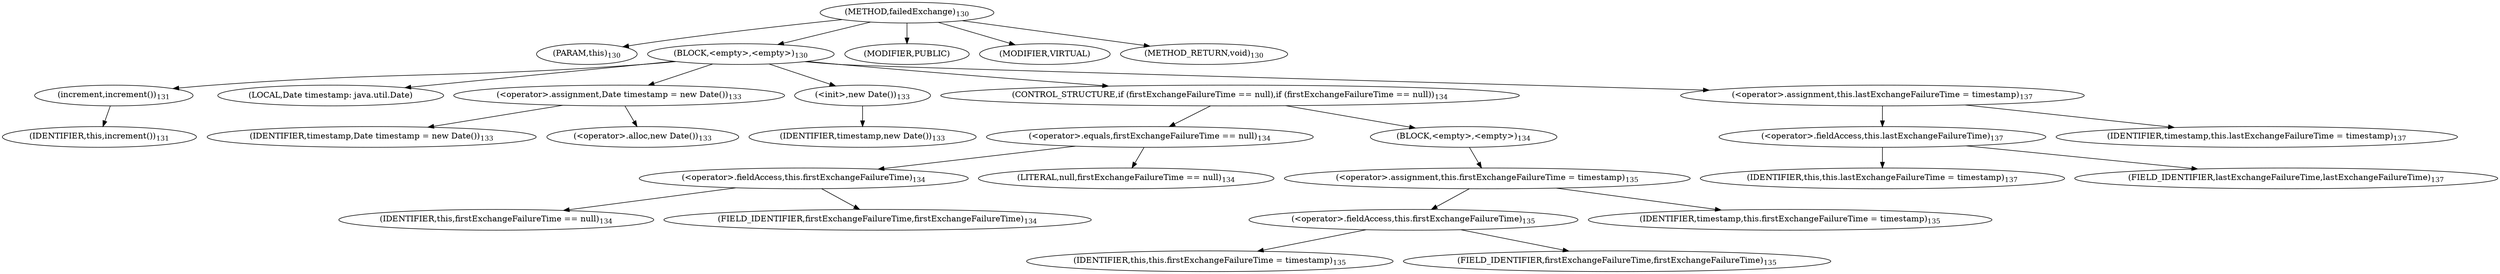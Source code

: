 digraph "failedExchange" {  
"323" [label = <(METHOD,failedExchange)<SUB>130</SUB>> ]
"8" [label = <(PARAM,this)<SUB>130</SUB>> ]
"324" [label = <(BLOCK,&lt;empty&gt;,&lt;empty&gt;)<SUB>130</SUB>> ]
"325" [label = <(increment,increment())<SUB>131</SUB>> ]
"7" [label = <(IDENTIFIER,this,increment())<SUB>131</SUB>> ]
"10" [label = <(LOCAL,Date timestamp: java.util.Date)> ]
"326" [label = <(&lt;operator&gt;.assignment,Date timestamp = new Date())<SUB>133</SUB>> ]
"327" [label = <(IDENTIFIER,timestamp,Date timestamp = new Date())<SUB>133</SUB>> ]
"328" [label = <(&lt;operator&gt;.alloc,new Date())<SUB>133</SUB>> ]
"329" [label = <(&lt;init&gt;,new Date())<SUB>133</SUB>> ]
"9" [label = <(IDENTIFIER,timestamp,new Date())<SUB>133</SUB>> ]
"330" [label = <(CONTROL_STRUCTURE,if (firstExchangeFailureTime == null),if (firstExchangeFailureTime == null))<SUB>134</SUB>> ]
"331" [label = <(&lt;operator&gt;.equals,firstExchangeFailureTime == null)<SUB>134</SUB>> ]
"332" [label = <(&lt;operator&gt;.fieldAccess,this.firstExchangeFailureTime)<SUB>134</SUB>> ]
"333" [label = <(IDENTIFIER,this,firstExchangeFailureTime == null)<SUB>134</SUB>> ]
"334" [label = <(FIELD_IDENTIFIER,firstExchangeFailureTime,firstExchangeFailureTime)<SUB>134</SUB>> ]
"335" [label = <(LITERAL,null,firstExchangeFailureTime == null)<SUB>134</SUB>> ]
"336" [label = <(BLOCK,&lt;empty&gt;,&lt;empty&gt;)<SUB>134</SUB>> ]
"337" [label = <(&lt;operator&gt;.assignment,this.firstExchangeFailureTime = timestamp)<SUB>135</SUB>> ]
"338" [label = <(&lt;operator&gt;.fieldAccess,this.firstExchangeFailureTime)<SUB>135</SUB>> ]
"339" [label = <(IDENTIFIER,this,this.firstExchangeFailureTime = timestamp)<SUB>135</SUB>> ]
"340" [label = <(FIELD_IDENTIFIER,firstExchangeFailureTime,firstExchangeFailureTime)<SUB>135</SUB>> ]
"341" [label = <(IDENTIFIER,timestamp,this.firstExchangeFailureTime = timestamp)<SUB>135</SUB>> ]
"342" [label = <(&lt;operator&gt;.assignment,this.lastExchangeFailureTime = timestamp)<SUB>137</SUB>> ]
"343" [label = <(&lt;operator&gt;.fieldAccess,this.lastExchangeFailureTime)<SUB>137</SUB>> ]
"344" [label = <(IDENTIFIER,this,this.lastExchangeFailureTime = timestamp)<SUB>137</SUB>> ]
"345" [label = <(FIELD_IDENTIFIER,lastExchangeFailureTime,lastExchangeFailureTime)<SUB>137</SUB>> ]
"346" [label = <(IDENTIFIER,timestamp,this.lastExchangeFailureTime = timestamp)<SUB>137</SUB>> ]
"347" [label = <(MODIFIER,PUBLIC)> ]
"348" [label = <(MODIFIER,VIRTUAL)> ]
"349" [label = <(METHOD_RETURN,void)<SUB>130</SUB>> ]
  "323" -> "8" 
  "323" -> "324" 
  "323" -> "347" 
  "323" -> "348" 
  "323" -> "349" 
  "324" -> "325" 
  "324" -> "10" 
  "324" -> "326" 
  "324" -> "329" 
  "324" -> "330" 
  "324" -> "342" 
  "325" -> "7" 
  "326" -> "327" 
  "326" -> "328" 
  "329" -> "9" 
  "330" -> "331" 
  "330" -> "336" 
  "331" -> "332" 
  "331" -> "335" 
  "332" -> "333" 
  "332" -> "334" 
  "336" -> "337" 
  "337" -> "338" 
  "337" -> "341" 
  "338" -> "339" 
  "338" -> "340" 
  "342" -> "343" 
  "342" -> "346" 
  "343" -> "344" 
  "343" -> "345" 
}
